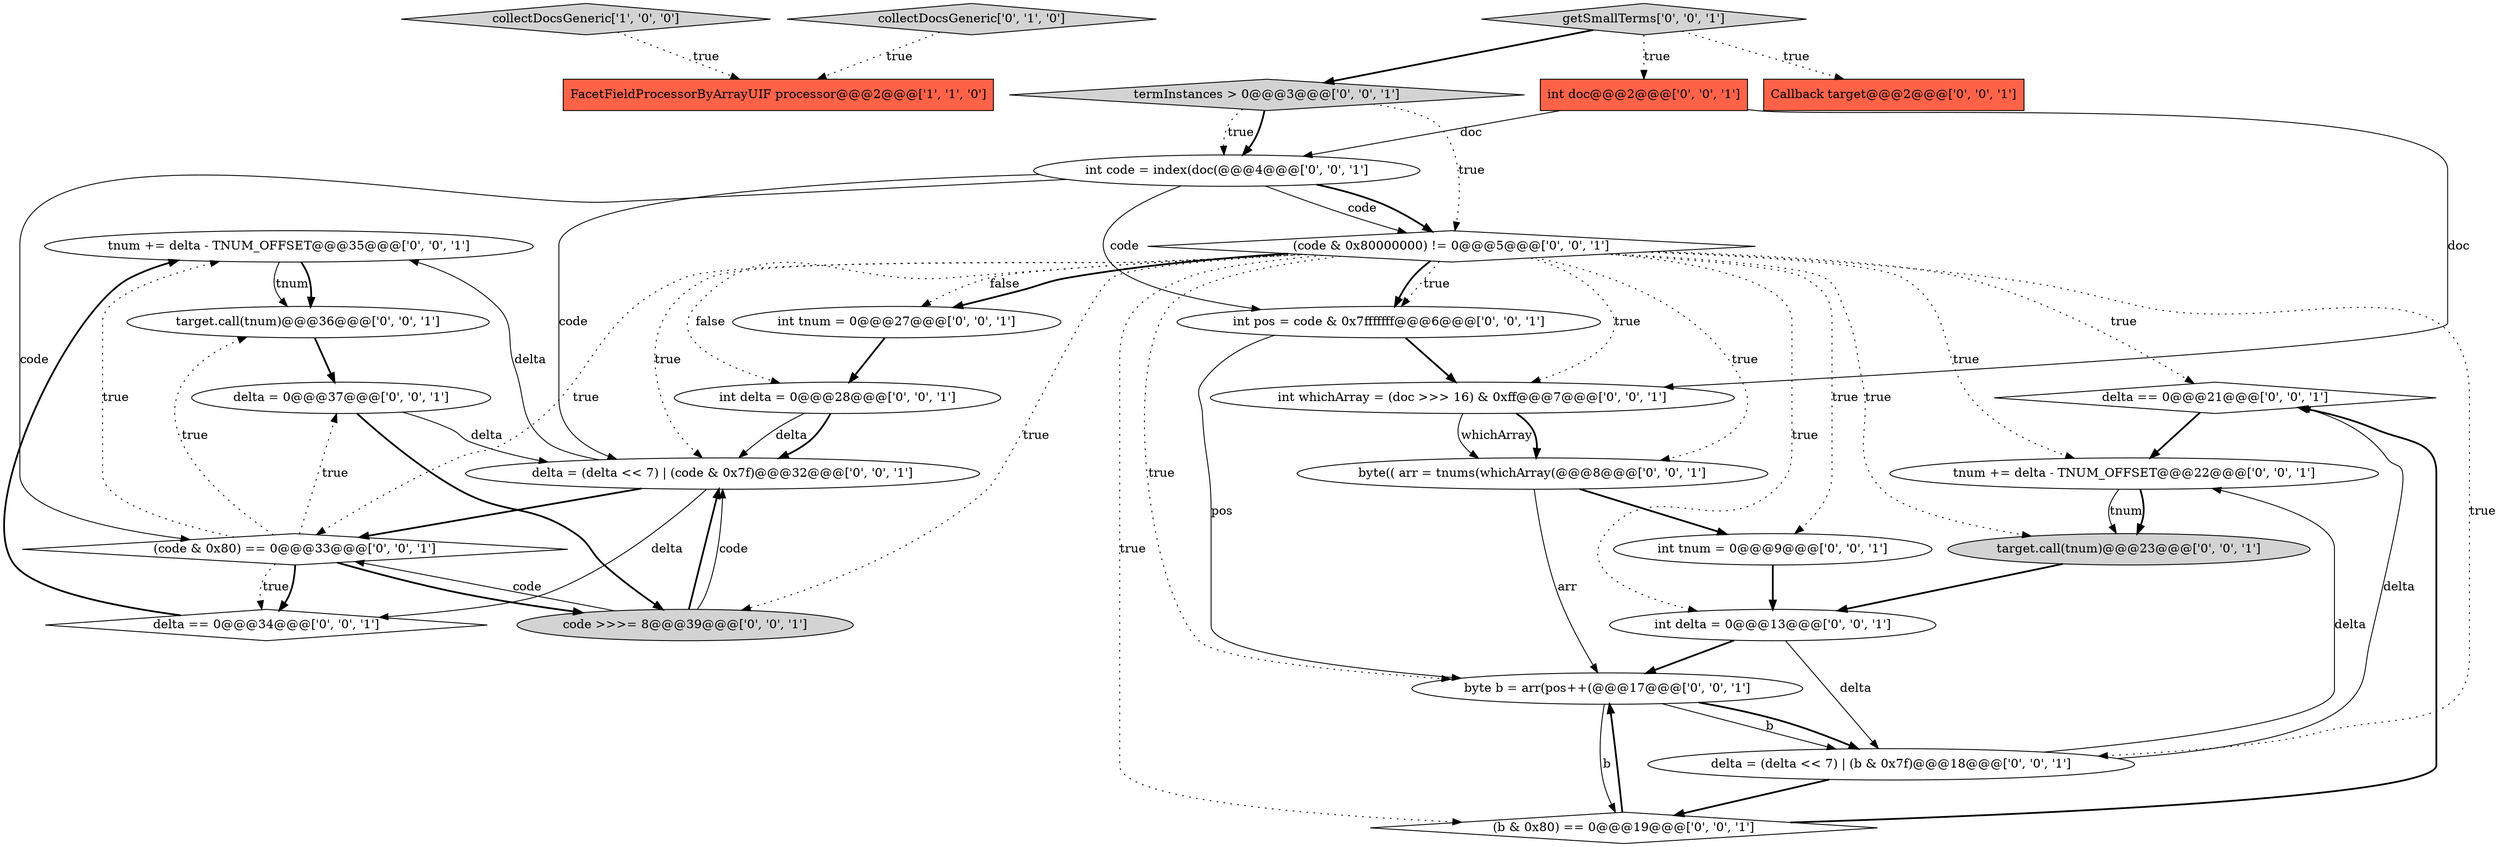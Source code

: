 digraph {
1 [style = filled, label = "collectDocsGeneric['1', '0', '0']", fillcolor = lightgray, shape = diamond image = "AAA0AAABBB1BBB"];
23 [style = filled, label = "tnum += delta - TNUM_OFFSET@@@35@@@['0', '0', '1']", fillcolor = white, shape = ellipse image = "AAA0AAABBB3BBB"];
17 [style = filled, label = "delta == 0@@@34@@@['0', '0', '1']", fillcolor = white, shape = diamond image = "AAA0AAABBB3BBB"];
4 [style = filled, label = "delta = 0@@@37@@@['0', '0', '1']", fillcolor = white, shape = ellipse image = "AAA0AAABBB3BBB"];
24 [style = filled, label = "int tnum = 0@@@27@@@['0', '0', '1']", fillcolor = white, shape = ellipse image = "AAA0AAABBB3BBB"];
18 [style = filled, label = "int doc@@@2@@@['0', '0', '1']", fillcolor = tomato, shape = box image = "AAA0AAABBB3BBB"];
19 [style = filled, label = "delta == 0@@@21@@@['0', '0', '1']", fillcolor = white, shape = diamond image = "AAA0AAABBB3BBB"];
7 [style = filled, label = "getSmallTerms['0', '0', '1']", fillcolor = lightgray, shape = diamond image = "AAA0AAABBB3BBB"];
26 [style = filled, label = "int delta = 0@@@28@@@['0', '0', '1']", fillcolor = white, shape = ellipse image = "AAA0AAABBB3BBB"];
21 [style = filled, label = "byte b = arr(pos++(@@@17@@@['0', '0', '1']", fillcolor = white, shape = ellipse image = "AAA0AAABBB3BBB"];
0 [style = filled, label = "FacetFieldProcessorByArrayUIF processor@@@2@@@['1', '1', '0']", fillcolor = tomato, shape = box image = "AAA0AAABBB1BBB"];
15 [style = filled, label = "(code & 0x80000000) != 0@@@5@@@['0', '0', '1']", fillcolor = white, shape = diamond image = "AAA0AAABBB3BBB"];
2 [style = filled, label = "collectDocsGeneric['0', '1', '0']", fillcolor = lightgray, shape = diamond image = "AAA0AAABBB2BBB"];
22 [style = filled, label = "termInstances > 0@@@3@@@['0', '0', '1']", fillcolor = lightgray, shape = diamond image = "AAA0AAABBB3BBB"];
25 [style = filled, label = "delta = (delta << 7) | (code & 0x7f)@@@32@@@['0', '0', '1']", fillcolor = white, shape = ellipse image = "AAA0AAABBB3BBB"];
6 [style = filled, label = "target.call(tnum)@@@23@@@['0', '0', '1']", fillcolor = lightgray, shape = ellipse image = "AAA0AAABBB3BBB"];
11 [style = filled, label = "byte(( arr = tnums(whichArray(@@@8@@@['0', '0', '1']", fillcolor = white, shape = ellipse image = "AAA0AAABBB3BBB"];
28 [style = filled, label = "int code = index(doc(@@@4@@@['0', '0', '1']", fillcolor = white, shape = ellipse image = "AAA0AAABBB3BBB"];
16 [style = filled, label = "Callback target@@@2@@@['0', '0', '1']", fillcolor = tomato, shape = box image = "AAA0AAABBB3BBB"];
5 [style = filled, label = "tnum += delta - TNUM_OFFSET@@@22@@@['0', '0', '1']", fillcolor = white, shape = ellipse image = "AAA0AAABBB3BBB"];
10 [style = filled, label = "int pos = code & 0x7fffffff@@@6@@@['0', '0', '1']", fillcolor = white, shape = ellipse image = "AAA0AAABBB3BBB"];
20 [style = filled, label = "(code & 0x80) == 0@@@33@@@['0', '0', '1']", fillcolor = white, shape = diamond image = "AAA0AAABBB3BBB"];
3 [style = filled, label = "int delta = 0@@@13@@@['0', '0', '1']", fillcolor = white, shape = ellipse image = "AAA0AAABBB3BBB"];
12 [style = filled, label = "code >>>= 8@@@39@@@['0', '0', '1']", fillcolor = lightgray, shape = ellipse image = "AAA0AAABBB3BBB"];
27 [style = filled, label = "(b & 0x80) == 0@@@19@@@['0', '0', '1']", fillcolor = white, shape = diamond image = "AAA0AAABBB3BBB"];
9 [style = filled, label = "int tnum = 0@@@9@@@['0', '0', '1']", fillcolor = white, shape = ellipse image = "AAA0AAABBB3BBB"];
8 [style = filled, label = "int whichArray = (doc >>> 16) & 0xff@@@7@@@['0', '0', '1']", fillcolor = white, shape = ellipse image = "AAA0AAABBB3BBB"];
13 [style = filled, label = "delta = (delta << 7) | (b & 0x7f)@@@18@@@['0', '0', '1']", fillcolor = white, shape = ellipse image = "AAA0AAABBB3BBB"];
14 [style = filled, label = "target.call(tnum)@@@36@@@['0', '0', '1']", fillcolor = white, shape = ellipse image = "AAA0AAABBB3BBB"];
15->21 [style = dotted, label="true"];
15->19 [style = dotted, label="true"];
18->28 [style = solid, label="doc"];
12->25 [style = bold, label=""];
7->18 [style = dotted, label="true"];
28->15 [style = solid, label="code"];
15->24 [style = dotted, label="false"];
22->28 [style = dotted, label="true"];
15->13 [style = dotted, label="true"];
15->27 [style = dotted, label="true"];
18->8 [style = solid, label="doc"];
15->26 [style = dotted, label="false"];
8->11 [style = solid, label="whichArray"];
19->5 [style = bold, label=""];
1->0 [style = dotted, label="true"];
25->20 [style = bold, label=""];
3->21 [style = bold, label=""];
28->25 [style = solid, label="code"];
9->3 [style = bold, label=""];
10->8 [style = bold, label=""];
20->17 [style = dotted, label="true"];
15->11 [style = dotted, label="true"];
11->9 [style = bold, label=""];
26->25 [style = solid, label="delta"];
15->24 [style = bold, label=""];
7->22 [style = bold, label=""];
28->15 [style = bold, label=""];
10->21 [style = solid, label="pos"];
11->21 [style = solid, label="arr"];
15->6 [style = dotted, label="true"];
13->5 [style = solid, label="delta"];
15->10 [style = dotted, label="true"];
20->23 [style = dotted, label="true"];
15->8 [style = dotted, label="true"];
28->20 [style = solid, label="code"];
8->11 [style = bold, label=""];
15->5 [style = dotted, label="true"];
23->14 [style = solid, label="tnum"];
26->25 [style = bold, label=""];
13->27 [style = bold, label=""];
3->13 [style = solid, label="delta"];
20->4 [style = dotted, label="true"];
15->20 [style = dotted, label="true"];
22->28 [style = bold, label=""];
6->3 [style = bold, label=""];
4->12 [style = bold, label=""];
21->27 [style = solid, label="b"];
5->6 [style = solid, label="tnum"];
27->21 [style = bold, label=""];
12->25 [style = solid, label="code"];
12->20 [style = solid, label="code"];
17->23 [style = bold, label=""];
20->17 [style = bold, label=""];
23->14 [style = bold, label=""];
15->9 [style = dotted, label="true"];
27->19 [style = bold, label=""];
2->0 [style = dotted, label="true"];
15->25 [style = dotted, label="true"];
14->4 [style = bold, label=""];
25->17 [style = solid, label="delta"];
25->23 [style = solid, label="delta"];
13->19 [style = solid, label="delta"];
4->25 [style = solid, label="delta"];
28->10 [style = solid, label="code"];
21->13 [style = solid, label="b"];
24->26 [style = bold, label=""];
7->16 [style = dotted, label="true"];
20->14 [style = dotted, label="true"];
15->10 [style = bold, label=""];
20->12 [style = bold, label=""];
5->6 [style = bold, label=""];
15->12 [style = dotted, label="true"];
21->13 [style = bold, label=""];
22->15 [style = dotted, label="true"];
15->3 [style = dotted, label="true"];
}

